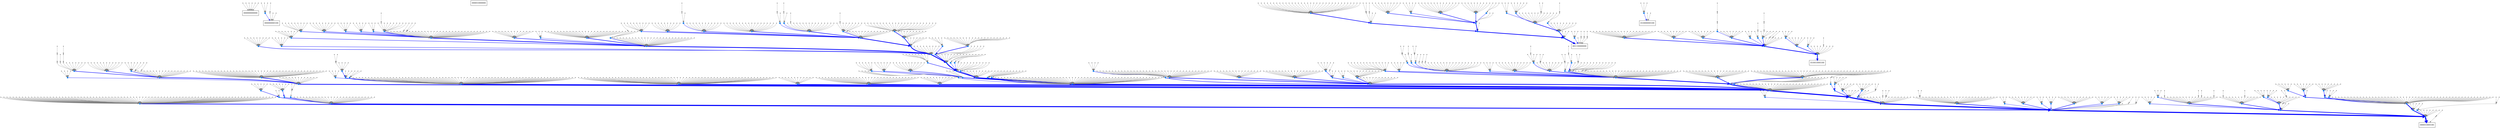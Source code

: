 digraph G {
node[shape=box];
"00000000000" ;
"00000000100" ;
"00001000000" ;
"00001000100" ;
"00110000000" ;
"01000000100" ;
"01001000100" ;
node[shape=point, color=dodgerblue2, label="", width=0.15, style=filled];
edge[color=blue];
"00000000001" -> "00000110010" [penwidth=1.94591];
"00000001001" -> "00000111011" [penwidth=1.60944];
"00000001011" -> "00000011011" [penwidth=1.60944];
"00000010001" -> "00001110100" [penwidth=4.51086];
"00000010011" -> "00000110011" [penwidth=4.18965];
"00000010101" -> "00001110100" [penwidth=3.93183];
"00000010111" -> "00000110101" [penwidth=1.38629];
"00000011001" -> "00000110011" [penwidth=2.56495];
"00000011011" -> "00000110011" [penwidth=4.55388];
"00000100001" -> "00000110110" [penwidth=2.07944];
"00000100100" -> "00000000100" [penwidth=1.38629];
"00000100101" -> "00000110100" [penwidth=1.79176];
"00000110000" -> "00001100100" [penwidth=4.52179];
"00000110001" -> "00001110100" [penwidth=3.43399];
"00000110010" -> "00000010101" [penwidth=2.30259];
"00000110011" -> "00000110111" [penwidth=7.15929];
"00000110100" -> "00001100100" [penwidth=4.35671];
"00000110101" -> "00001110100" [penwidth=7.20638];
"00000110110" -> "00000010101" [penwidth=2.19722];
"00000110111" -> "00000110101" [penwidth=7.17778];
"00000111011" -> "00000110011" [penwidth=4.80402];
"00001010001" -> "00001110100" [penwidth=1.38629];
"00001010101" -> "00001110100" [penwidth=2.30259];
"00001100100" -> "00001000100" [penwidth=7.47364, len=2];
"00001100101" -> "00001110100" [penwidth=1.38629];
"00001110000" -> "00001100100" [penwidth=1.60944];
"00001110001" -> "00001110100" [penwidth=1.60944];
"00001110100" -> "00001100100" [penwidth=7.36391];
"00001110101" -> "00001110100" [penwidth=2.56495];
"00010010001" -> "00000110000" [penwidth=4.46591];
"00010010011" -> "00000110011" [penwidth=3.55535];
"00010010101" -> "00000110100" [penwidth=3.3322];
"00010011001" -> "00000110011" [penwidth=2.56495];
"00010011011" -> "00000110011" [penwidth=6.3081];
"00010110001" -> "00000110100" [penwidth=2.83321];
"00010110011" -> "00000110011" [penwidth=4.82831];
"00010110101" -> "00000110100" [penwidth=3.04452];
"00010110111" -> "00000110101" [penwidth=2.56495];
"00010111011" -> "00000110011" [penwidth=5.45104];
"00011010101" -> "00001110100" [penwidth=1.94591];
"00011110101" -> "00001110100" [penwidth=1.94591];
"00110000001" -> "00110110010" [penwidth=1.94591];
"00110000100" -> "00110000000" [penwidth=4.93447];
"00110001001" -> "00110111011" [penwidth=1.60944];
"00110001011" -> "00010011011" [penwidth=1.60944];
"00110010001" -> "00110110000" [penwidth=3.55535];
"00110010011" -> "00010110011" [penwidth=3.46574];
"00110010101" -> "00110110100" [penwidth=2.3979];
"00110011011" -> "00010110011" [penwidth=2.83321];
"00110100001" -> "00110110010" [penwidth=2.07944];
"00110100100" -> "00110000100" [penwidth=4.55388];
"00110100101" -> "00110110100" [penwidth=1.79176];
"00110110000" -> "00110100100" [penwidth=3.7612];
"00110110001" -> "00110110100" [penwidth=2.70805];
"00110110010" -> "00010010001" [penwidth=2.83321];
"00110110011" -> "00010110011" [penwidth=3.04452];
"00110110100" -> "00110100100" [penwidth=3.91202];
"00110110101" -> "00110110100" [penwidth=2.3979];
"00110110111" -> "00010110101" [penwidth=1.60944];
"00110111011" -> "00010110011" [penwidth=2.56495];
"00111000100" -> "00110000000" [penwidth=1.38629];
"00111010101" -> "00111110100" [penwidth=1.38629];
"00111100100" -> "00110000100" [penwidth=3.68888];
"00111100101" -> "00110110100" [penwidth=1.38629];
"00111110000" -> "00111100100" [penwidth=1.38629];
"00111110100" -> "00111100100" [penwidth=3.2581];
"00111110101" -> "00111110100" [penwidth=1.94591];
"01000001000" -> "01000001011" [penwidth=2.07944];
"01000001001" -> "01000111011" [penwidth=2.77259];
"01000001011" -> "00000011011" [penwidth=2.48491];
"01000010001" -> "01001110100" [penwidth=3.13549];
"01000010011" -> "00000110011" [penwidth=1.38629];
"01000010101" -> "01001110100" [penwidth=2.3979];
"01000011001" -> "01000111011" [penwidth=2.56495];
"01000011011" -> "00000111011" [penwidth=3.80666];
"01000100100" -> "01000000100" [penwidth=1.38629];
"01000100101" -> "01000110100" [penwidth=1.60944];
"01000101001" -> "01000111011" [penwidth=1.79176];
"01000101101" -> "01000111111" [penwidth=1.38629];
"01000110000" -> "01001100100" [penwidth=1.38629];
"01000110001" -> "01001110100" [penwidth=2.30259];
"01000110011" -> "00000110111" [penwidth=1.94591];
"01000110100" -> "01001100100" [penwidth=2.48491];
"01000110101" -> "01001110100" [penwidth=2.56495];
"01000111001" -> "01000111111" [penwidth=1.79176];
"01000111010" -> "00000011011" [penwidth=1.38629];
"01000111011" -> "00000111011" [penwidth=4.06044];
"01000111101" -> "01000110101" [penwidth=1.38629];
"01000111110" -> "00000010101" [penwidth=1.38629];
"01000111111" -> "00000110111" [penwidth=2.3979];
"01001010101" -> "01001110100" [penwidth=1.38629];
"01001100100" -> "01001000100" [penwidth=4.68213];
"01001100101" -> "01001110100" [penwidth=1.38629];
"01001110100" -> "01001100100" [penwidth=4.40672];
"01001110101" -> "01001110100" [penwidth=2.07944];
"01100000000" -> "01110001000" [penwidth=2.30259];
"01100000001" -> "01110111010" [penwidth=1.94591];
"01100000100" -> "01110000100" [penwidth=2.30259];
"01100001000" -> "01110001011" [penwidth=1.79176];
"01100001001" -> "01110111011" [penwidth=2.70805];
"01100001011" -> "00010011011" [penwidth=2.19722];
"01100100001" -> "01110111110" [penwidth=2.30259];
"01100100100" -> "01110000100" [penwidth=1.94591];
"01100100101" -> "01110110100" [penwidth=2.30259];
"01100101001" -> "01110111011" [penwidth=1.79176];
"01100110000" -> "01111100100" [penwidth=2.19722];
"01100110001" -> "01111110100" [penwidth=2.30259];
"01100110010" -> "00010010101" [penwidth=1.38629];
"01100110011" -> "00010110111" [penwidth=1.94591];
"01100110100" -> "01111100100" [penwidth=2.70805];
"01100110101" -> "01111110100" [penwidth=2.30259];
"01100111001" -> "01110111111" [penwidth=1.79176];
"01100111010" -> "00010011011" [penwidth=1.38629];
"01100111011" -> "00010111011" [penwidth=3.13549];
"01101000100" -> "01111000100" [penwidth=1.79176];
"01101100100" -> "01111000100" [penwidth=3.13549];
"01101100101" -> "01111110100" [penwidth=1.79176];
"01101110000" -> "01111100100" [penwidth=1.38629];
"01101110100" -> "01111100100" [penwidth=3.3322];
"01101110101" -> "01111110100" [penwidth=1.79176];
"01110000000" -> "01110001000" [penwidth=5.99645];
"01110000001" -> "01110111010" [penwidth=1.94591];
"01110000100" -> "01110000000" [penwidth=5.87774];
"01110001000" -> "01110001011" [penwidth=6.05912];
"01110001001" -> "01110111011" [penwidth=3.66356];
"01110001011" -> "00010011011" [penwidth=6.09807];
"01110001100" -> "01110001001" [penwidth=1.60944];
"01110001101" -> "01110111011" [penwidth=1.60944];
"01110010001" -> "01110110000" [penwidth=3.13549];
"01110010011" -> "00010110011" [penwidth=1.38629];
"01110010101" -> "01110110100" [penwidth=2.3979];
"01110011001" -> "01110111011" [penwidth=2.56495];
"01110011011" -> "00010111011" [penwidth=3.80666];
"01110100000" -> "01110001000" [penwidth=1.38629];
"01110100001" -> "01110111010" [penwidth=2.48491];
"01110100100" -> "01110000100" [penwidth=5.03695];
"01110100101" -> "01110110100" [penwidth=2.83321];
"01110101001" -> "01110111011" [penwidth=2.89037];
"01110101101" -> "01110111011" [penwidth=1.60944];
"01110110000" -> "01110100100" [penwidth=3.58352];
"01110110001" -> "01110110100" [penwidth=2.94444];
"01110110010" -> "00010010001" [penwidth=1.38629];
"01110110011" -> "00010110011" [penwidth=2.56495];
"01110110100" -> "01110100100" [penwidth=4.70048];
"01110110101" -> "01110110100" [penwidth=3.2581];
"01110110111" -> "00010110101" [penwidth=1.60944];
"01110111000" -> "01110101001" [penwidth=1.79176];
"01110111001" -> "01110111011" [penwidth=2.77259];
"01110111010" -> "00010011011" [penwidth=3.4012];
"01110111011" -> "00010111011" [penwidth=5.0689];
"01110111101" -> "01110110101" [penwidth=1.38629];
"01110111110" -> "00010010001" [penwidth=2.48491];
"01110111111" -> "00010110011" [penwidth=2.3979];
"01111000100" -> "01110000000" [penwidth=3.55535];
"01111001000" -> "01110001001" [penwidth=1.38629];
"01111001100" -> "01110001001" [penwidth=1.60944];
"01111010101" -> "01111110100" [penwidth=1.38629];
"01111100000" -> "01110001000" [penwidth=1.38629];
"01111100100" -> "01110000100" [penwidth=5.17048];
"01111100101" -> "01110110100" [penwidth=2.19722];
"01111101101" -> "01110111001" [penwidth=1.38629];
"01111110000" -> "01111100100" [penwidth=1.79176];
"01111110100" -> "01111100100" [penwidth=4.45435];
"01111110101" -> "01111110100" [penwidth=2.48491];
"01111111100" -> "01110100101" [penwidth=1.38629];
"01111111101" -> "01110110101" [penwidth=1.38629];
node[color=gray25, width=0.05];
edge[color=gray50, len=0.75];
"00000000010" -> "00000010011";
"00000000011" -> "00000010011";
"00000000101" -> "00000110100";
"00000000110" -> "00000010001";
"00000000111" -> "00000010011";
"00000001000" -> "00000001011";
"00000001010" -> "00000011011";
"00000001100" -> "00000000001";
"00000001101" -> "00000110011";
"00000001110" -> "00000010011";
"00000001111" -> "00000010011";
"00000010000" -> "00001100100";
"00000010010" -> "00000010001";
"00000010100" -> "00001100100";
"00000010110" -> "00000010101";
"00000011000" -> "00000100001";
"00000011010" -> "00000010011";
"00000011100" -> "00000100101";
"00000011101" -> "00000110101";
"00000011110" -> "00000010001";
"00000011111" -> "00000110011";
"00000100000" -> "00000000100";
"00000100010" -> "00000010011";
"00000100011" -> "00000010011";
"00000100110" -> "00000010101";
"00000100111" -> "00000010111";
"00000101000" -> "00000001011";
"00000101001" -> "00000111011";
"00000101010" -> "00000011011";
"00000101011" -> "00000011011";
"00000101100" -> "00000000101";
"00000101101" -> "00000110111";
"00000101110" -> "00000010011";
"00000101111" -> "00000010011";
"00000111000" -> "00000100101";
"00000111001" -> "00000110111";
"00000111010" -> "00000010011";
"00000111100" -> "00000100101";
"00000111101" -> "00000110101";
"00000111110" -> "00000010101";
"00000111111" -> "00000110111";
"00001000001" -> "00001110000";
"00001000010" -> "00000010001";
"00001000011" -> "00000010011";
"00001000101" -> "00001110100";
"00001000110" -> "00000010001";
"00001000111" -> "00000010001";
"00001001000" -> "00000001001";
"00001001001" -> "00000111011";
"00001001010" -> "00000011011";
"00001001011" -> "00000011011";
"00001001100" -> "00000000001";
"00001001101" -> "00000110001";
"00001001110" -> "00000010001";
"00001001111" -> "00000010011";
"00001010000" -> "00001100100";
"00001010010" -> "00001010001";
"00001010011" -> "00001110001";
"00001010100" -> "00001100100";
"00001010110" -> "00001010101";
"00001010111" -> "00001110101";
"00001011000" -> "00001100001";
"00001011001" -> "00001110001";
"00001011010" -> "00000010001";
"00001011011" -> "00000110011";
"00001011100" -> "00001100101";
"00001011101" -> "00001110101";
"00001011110" -> "00000010001";
"00001011111" -> "00000110001";
"00001100000" -> "00001000100";
"00001100001" -> "00001110100";
"00001100010" -> "00000010001";
"00001100011" -> "00000010011";
"00001100110" -> "00000010101";
"00001100111" -> "00000010101";
"00001101000" -> "00000001001";
"00001101001" -> "00000111011";
"00001101010" -> "00000011011";
"00001101011" -> "00000011011";
"00001101100" -> "00000000101";
"00001101101" -> "00000110101";
"00001101110" -> "00000010001";
"00001101111" -> "00000010011";
"00001110010" -> "00001010101";
"00001110011" -> "00001110101";
"00001110110" -> "00001010101";
"00001110111" -> "00001110101";
"00001111000" -> "00001100101";
"00001111001" -> "00001110101";
"00001111010" -> "00000010001";
"00001111011" -> "00000110011";
"00001111100" -> "00001100101";
"00001111101" -> "00001110101";
"00001111110" -> "00000010101";
"00001111111" -> "00000110101";
"00010000000" -> "00000000000";
"00010000001" -> "00000110010";
"00010000010" -> "00000010011";
"00010000011" -> "00000010011";
"00010000100" -> "00000000000";
"00010000101" -> "00000110000";
"00010000110" -> "00000010001";
"00010000111" -> "00000010011";
"00010001000" -> "00000001011";
"00010001001" -> "00000111011";
"00010001010" -> "00000011011";
"00010001011" -> "00000011011";
"00010001100" -> "00000000001";
"00010001101" -> "00000110011";
"00010001110" -> "00000010011";
"00010001111" -> "00000010011";
"00010010000" -> "00000100000";
"00010010010" -> "00000010001";
"00010010100" -> "00000100100";
"00010010110" -> "00000010001";
"00010010111" -> "00000110001";
"00010011000" -> "00000100001";
"00010011010" -> "00000010011";
"00010011100" -> "00000100001";
"00010011101" -> "00000110001";
"00010011110" -> "00000010001";
"00010011111" -> "00000110011";
"00010100000" -> "00000000000";
"00010100001" -> "00000110010";
"00010100010" -> "00000010011";
"00010100011" -> "00000010011";
"00010100100" -> "00000000100";
"00010100101" -> "00000110100";
"00010100110" -> "00000010001";
"00010100111" -> "00000010011";
"00010101000" -> "00000001011";
"00010101001" -> "00000111011";
"00010101010" -> "00000011011";
"00010101011" -> "00000011011";
"00010101100" -> "00000000001";
"00010101101" -> "00000110011";
"00010101110" -> "00000010011";
"00010101111" -> "00000010011";
"00010110000" -> "00000100100";
"00010110010" -> "00000010001";
"00010110100" -> "00000100100";
"00010110110" -> "00000010101";
"00010111000" -> "00000100001";
"00010111001" -> "00000110011";
"00010111010" -> "00000010011";
"00010111100" -> "00000100101";
"00010111101" -> "00000110101";
"00010111110" -> "00000010001";
"00010111111" -> "00000110011";
"00011000000" -> "00000000000";
"00011000001" -> "00000110000";
"00011000010" -> "00000010001";
"00011000011" -> "00000010011";
"00011000100" -> "00000000000";
"00011000101" -> "00000110000";
"00011000110" -> "00000010001";
"00011000111" -> "00000010001";
"00011001000" -> "00000001001";
"00011001001" -> "00000111011";
"00011001010" -> "00000011011";
"00011001011" -> "00000011011";
"00011001100" -> "00000000001";
"00011001101" -> "00000110001";
"00011001110" -> "00000010001";
"00011001111" -> "00000010011";
"00011010000" -> "00001100000";
"00011010001" -> "00001110000";
"00011010010" -> "00000010001";
"00011010011" -> "00000110001";
"00011010100" -> "00001100100";
"00011010110" -> "00000010001";
"00011010111" -> "00000110001";
"00011011000" -> "00000100001";
"00011011001" -> "00000110001";
"00011011010" -> "00000010001";
"00011011011" -> "00000110011";
"00011011100" -> "00000100001";
"00011011101" -> "00000110001";
"00011011110" -> "00000010001";
"00011011111" -> "00000110001";
"00011100000" -> "00000000000";
"00011100001" -> "00000110000";
"00011100010" -> "00000010001";
"00011100011" -> "00000010011";
"00011100100" -> "00000000100";
"00011100101" -> "00000110100";
"00011100110" -> "00000010001";
"00011100111" -> "00000010001";
"00011101000" -> "00000001001";
"00011101001" -> "00000111011";
"00011101010" -> "00000011011";
"00011101011" -> "00000011011";
"00011101100" -> "00000000001";
"00011101101" -> "00000110001";
"00011101110" -> "00000010001";
"00011101111" -> "00000010011";
"00011110000" -> "00001100100";
"00011110001" -> "00001110100";
"00011110010" -> "00000010001";
"00011110011" -> "00000110001";
"00011110100" -> "00001100100";
"00011110110" -> "00000010101";
"00011110111" -> "00000110101";
"00011111000" -> "00000100001";
"00011111001" -> "00000110001";
"00011111010" -> "00000010001";
"00011111011" -> "00000110011";
"00011111100" -> "00000100101";
"00011111101" -> "00000110101";
"00011111110" -> "00000010001";
"00011111111" -> "00000110001";
"00100000000" -> "00110000000";
"00100000001" -> "00110110010";
"00100000010" -> "00010010011";
"00100000011" -> "00010010011";
"00100000100" -> "00110000100";
"00100000101" -> "00110110100";
"00100000110" -> "00010010001";
"00100000111" -> "00010010011";
"00100001000" -> "00110001011";
"00100001001" -> "00110111011";
"00100001010" -> "00010011011";
"00100001011" -> "00010011011";
"00100001100" -> "00110000001";
"00100001101" -> "00110110011";
"00100001110" -> "00010010011";
"00100001111" -> "00010010011";
"00100010000" -> "00111100100";
"00100010001" -> "00111110100";
"00100010010" -> "00010010001";
"00100010011" -> "00010110011";
"00100010100" -> "00111100100";
"00100010101" -> "00111110100";
"00100010110" -> "00010010101";
"00100010111" -> "00010110101";
"00100011000" -> "00110100001";
"00100011001" -> "00110110011";
"00100011010" -> "00010010011";
"00100011011" -> "00010110011";
"00100011100" -> "00110100101";
"00100011101" -> "00110110101";
"00100011110" -> "00010010001";
"00100011111" -> "00010110011";
"00100100000" -> "00110000100";
"00100100001" -> "00110110110";
"00100100010" -> "00010010011";
"00100100011" -> "00010010011";
"00100100100" -> "00110000100";
"00100100101" -> "00110110100";
"00100100110" -> "00010010101";
"00100100111" -> "00010010111";
"00100101000" -> "00110001011";
"00100101001" -> "00110111011";
"00100101010" -> "00010011011";
"00100101011" -> "00010011011";
"00100101100" -> "00110000101";
"00100101101" -> "00110110111";
"00100101110" -> "00010010011";
"00100101111" -> "00010010011";
"00100110000" -> "00111100100";
"00100110001" -> "00111110100";
"00100110010" -> "00010010101";
"00100110011" -> "00010110111";
"00100110100" -> "00111100100";
"00100110101" -> "00111110100";
"00100110110" -> "00010010101";
"00100110111" -> "00010110101";
"00100111000" -> "00110100101";
"00100111001" -> "00110110111";
"00100111010" -> "00010010011";
"00100111011" -> "00010110011";
"00100111100" -> "00110100101";
"00100111101" -> "00110110101";
"00100111110" -> "00010010101";
"00100111111" -> "00010110111";
"00101000000" -> "00111000000";
"00101000001" -> "00111110000";
"00101000010" -> "00010010001";
"00101000011" -> "00010010011";
"00101000100" -> "00111000100";
"00101000101" -> "00111110100";
"00101000110" -> "00010010001";
"00101000111" -> "00010010001";
"00101001000" -> "00110001001";
"00101001001" -> "00110111011";
"00101001010" -> "00010011011";
"00101001011" -> "00010011011";
"00101001100" -> "00110000001";
"00101001101" -> "00110110001";
"00101001110" -> "00010010001";
"00101001111" -> "00010010011";
"00101010000" -> "00111100100";
"00101010001" -> "00111110100";
"00101010010" -> "00011010001";
"00101010011" -> "00011110001";
"00101010100" -> "00111100100";
"00101010101" -> "00111110100";
"00101010110" -> "00011010101";
"00101010111" -> "00011110101";
"00101011000" -> "00111100001";
"00101011001" -> "00111110001";
"00101011010" -> "00010010001";
"00101011011" -> "00010110011";
"00101011100" -> "00111100101";
"00101011101" -> "00111110101";
"00101011110" -> "00010010001";
"00101011111" -> "00010110001";
"00101100000" -> "00111000100";
"00101100001" -> "00111110100";
"00101100010" -> "00010010001";
"00101100011" -> "00010010011";
"00101100100" -> "00111000100";
"00101100101" -> "00111110100";
"00101100110" -> "00010010101";
"00101100111" -> "00010010101";
"00101101000" -> "00110001001";
"00101101001" -> "00110111011";
"00101101010" -> "00010011011";
"00101101011" -> "00010011011";
"00101101100" -> "00110000101";
"00101101101" -> "00110110101";
"00101101110" -> "00010010001";
"00101101111" -> "00010010011";
"00101110000" -> "00111100100";
"00101110001" -> "00111110100";
"00101110010" -> "00011010101";
"00101110011" -> "00011110101";
"00101110100" -> "00111100100";
"00101110101" -> "00111110100";
"00101110110" -> "00011010101";
"00101110111" -> "00011110101";
"00101111000" -> "00111100101";
"00101111001" -> "00111110101";
"00101111010" -> "00010010001";
"00101111011" -> "00010110011";
"00101111100" -> "00111100101";
"00101111101" -> "00111110101";
"00101111110" -> "00010010101";
"00101111111" -> "00010110101";
"00110000010" -> "00010010011";
"00110000011" -> "00010010011";
"00110000101" -> "00110110000";
"00110000110" -> "00010010001";
"00110000111" -> "00010010011";
"00110001000" -> "00110001011";
"00110001010" -> "00010011011";
"00110001100" -> "00110000001";
"00110001101" -> "00110110011";
"00110001110" -> "00010010011";
"00110001111" -> "00010010011";
"00110010000" -> "00110100000";
"00110010010" -> "00010010001";
"00110010100" -> "00110100100";
"00110010110" -> "00010010001";
"00110010111" -> "00010110001";
"00110011000" -> "00110100001";
"00110011001" -> "00110110011";
"00110011010" -> "00010010011";
"00110011100" -> "00110100001";
"00110011101" -> "00110110001";
"00110011110" -> "00010010001";
"00110011111" -> "00010110011";
"00110100000" -> "00110000000";
"00110100010" -> "00010010011";
"00110100011" -> "00010010011";
"00110100110" -> "00010010001";
"00110100111" -> "00010010011";
"00110101000" -> "00110001011";
"00110101001" -> "00110111011";
"00110101010" -> "00010011011";
"00110101011" -> "00010011011";
"00110101100" -> "00110000001";
"00110101101" -> "00110110011";
"00110101110" -> "00010010011";
"00110101111" -> "00010010011";
"00110110110" -> "00010010101";
"00110111000" -> "00110100001";
"00110111001" -> "00110110011";
"00110111010" -> "00010010011";
"00110111100" -> "00110100101";
"00110111101" -> "00110110101";
"00110111110" -> "00010010001";
"00110111111" -> "00010110011";
"00111000000" -> "00110000000";
"00111000001" -> "00110110000";
"00111000010" -> "00010010001";
"00111000011" -> "00010010011";
"00111000101" -> "00110110000";
"00111000110" -> "00010010001";
"00111000111" -> "00010010001";
"00111001000" -> "00110001001";
"00111001001" -> "00110111011";
"00111001010" -> "00010011011";
"00111001011" -> "00010011011";
"00111001100" -> "00110000001";
"00111001101" -> "00110110001";
"00111001110" -> "00010010001";
"00111001111" -> "00010010011";
"00111010000" -> "00111100000";
"00111010001" -> "00111110000";
"00111010010" -> "00010010001";
"00111010011" -> "00010110001";
"00111010100" -> "00111100100";
"00111010110" -> "00010010001";
"00111010111" -> "00010110001";
"00111011000" -> "00110100001";
"00111011001" -> "00110110001";
"00111011010" -> "00010010001";
"00111011011" -> "00010110011";
"00111011100" -> "00110100001";
"00111011101" -> "00110110001";
"00111011110" -> "00010010001";
"00111011111" -> "00010110001";
"00111100000" -> "00110000000";
"00111100001" -> "00110110000";
"00111100010" -> "00010010001";
"00111100011" -> "00010010011";
"00111100110" -> "00010010001";
"00111100111" -> "00010010001";
"00111101000" -> "00110001001";
"00111101001" -> "00110111011";
"00111101010" -> "00010011011";
"00111101011" -> "00010011011";
"00111101100" -> "00110000001";
"00111101101" -> "00110110001";
"00111101110" -> "00010010001";
"00111101111" -> "00010010011";
"00111110001" -> "00111110100";
"00111110010" -> "00010010001";
"00111110011" -> "00010110001";
"00111110110" -> "00010010101";
"00111110111" -> "00010110101";
"00111111000" -> "00110100001";
"00111111001" -> "00110110001";
"00111111010" -> "00010010001";
"00111111011" -> "00010110011";
"00111111100" -> "00110100101";
"00111111101" -> "00110110101";
"00111111110" -> "00010010001";
"00111111111" -> "00010110001";
"01000000000" -> "01000001000";
"01000000001" -> "01000111010";
"01000000010" -> "00000011011";
"01000000011" -> "00000011011";
"01000000101" -> "01000110100";
"01000000110" -> "00000010001";
"01000000111" -> "00000010011";
"01000001010" -> "00000011011";
"01000001100" -> "01000001001";
"01000001101" -> "01000111011";
"01000001110" -> "00000011011";
"01000001111" -> "00000011011";
"01000010000" -> "01001100100";
"01000010010" -> "00000010001";
"01000010100" -> "01001100100";
"01000010110" -> "00000010101";
"01000010111" -> "00000110101";
"01000011000" -> "01000101001";
"01000011010" -> "00000011011";
"01000011100" -> "01000100101";
"01000011101" -> "01000110101";
"01000011110" -> "00000010001";
"01000011111" -> "00000110011";
"01000100000" -> "01000001100";
"01000100001" -> "01000111110";
"01000100010" -> "00000011011";
"01000100011" -> "00000011011";
"01000100110" -> "00000010101";
"01000100111" -> "00000010111";
"01000101000" -> "01000001011";
"01000101010" -> "00000011011";
"01000101011" -> "00000011011";
"01000101100" -> "01000001101";
"01000101110" -> "00000011011";
"01000101111" -> "00000011011";
"01000110010" -> "00000010101";
"01000110110" -> "00000010101";
"01000110111" -> "00000110101";
"01000111000" -> "01000101101";
"01000111100" -> "01000100101";
"01001000000" -> "01001001000";
"01001000001" -> "01001111000";
"01001000010" -> "00000011001";
"01001000011" -> "00000011011";
"01001000101" -> "01001110100";
"01001000110" -> "00000010001";
"01001000111" -> "00000010001";
"01001001000" -> "01000001001";
"01001001001" -> "01000111011";
"01001001010" -> "00000011011";
"01001001011" -> "00000011011";
"01001001100" -> "01000001001";
"01001001101" -> "01000111001";
"01001001110" -> "00000011001";
"01001001111" -> "00000011011";
"01001010000" -> "01001100100";
"01001010001" -> "01001110100";
"01001010010" -> "00001010001";
"01001010011" -> "00001110001";
"01001010100" -> "01001100100";
"01001010110" -> "00001010101";
"01001010111" -> "00001110101";
"01001011000" -> "01001101001";
"01001011001" -> "01001111001";
"01001011010" -> "00000011001";
"01001011011" -> "00000111011";
"01001011100" -> "01001100101";
"01001011101" -> "01001110101";
"01001011110" -> "00000010001";
"01001011111" -> "00000110001";
"01001100000" -> "01001001100";
"01001100001" -> "01001111100";
"01001100010" -> "00000011001";
"01001100011" -> "00000011011";
"01001100110" -> "00000010101";
"01001100111" -> "00000010101";
"01001101000" -> "01000001001";
"01001101001" -> "01000111011";
"01001101010" -> "00000011011";
"01001101011" -> "00000011011";
"01001101100" -> "01000001101";
"01001101101" -> "01000111101";
"01001101110" -> "00000011001";
"01001101111" -> "00000011011";
"01001110000" -> "01001100100";
"01001110001" -> "01001110100";
"01001110010" -> "00001010101";
"01001110011" -> "00001110101";
"01001110110" -> "00001010101";
"01001110111" -> "00001110101";
"01001111000" -> "01001101101";
"01001111001" -> "01001111101";
"01001111010" -> "00000011001";
"01001111011" -> "00000111011";
"01001111100" -> "01001100101";
"01001111101" -> "01001110101";
"01001111110" -> "00000010101";
"01001111111" -> "00000110101";
"01010000000" -> "01000001000";
"01010000001" -> "01000111010";
"01010000010" -> "00000011011";
"01010000011" -> "00000011011";
"01010000100" -> "01000000000";
"01010000101" -> "01000110000";
"01010000110" -> "00000010001";
"01010000111" -> "00000010011";
"01010001000" -> "01000001011";
"01010001001" -> "01000111011";
"01010001010" -> "00000011011";
"01010001011" -> "00000011011";
"01010001100" -> "01000001001";
"01010001101" -> "01000111011";
"01010001110" -> "00000011011";
"01010001111" -> "00000011011";
"01010010000" -> "01000100000";
"01010010001" -> "01000110000";
"01010010010" -> "00000010001";
"01010010011" -> "00000110011";
"01010010100" -> "01000100100";
"01010010101" -> "01000110100";
"01010010110" -> "00000010001";
"01010010111" -> "00000110001";
"01010011000" -> "01000101001";
"01010011001" -> "01000111011";
"01010011010" -> "00000011011";
"01010011011" -> "00000111011";
"01010011100" -> "01000100001";
"01010011101" -> "01000110001";
"01010011110" -> "00000010001";
"01010011111" -> "00000110011";
"01010100000" -> "01000001000";
"01010100001" -> "01000111010";
"01010100010" -> "00000011011";
"01010100011" -> "00000011011";
"01010100100" -> "01000000100";
"01010100101" -> "01000110100";
"01010100110" -> "00000010001";
"01010100111" -> "00000010011";
"01010101000" -> "01000001011";
"01010101001" -> "01000111011";
"01010101010" -> "00000011011";
"01010101011" -> "00000011011";
"01010101100" -> "01000001001";
"01010101101" -> "01000111011";
"01010101110" -> "00000011011";
"01010101111" -> "00000011011";
"01010110000" -> "01000100100";
"01010110001" -> "01000110100";
"01010110010" -> "00000010001";
"01010110011" -> "00000110011";
"01010110100" -> "01000100100";
"01010110101" -> "01000110100";
"01010110110" -> "00000010101";
"01010110111" -> "00000110101";
"01010111000" -> "01000101001";
"01010111001" -> "01000111011";
"01010111010" -> "00000011011";
"01010111011" -> "00000111011";
"01010111100" -> "01000100101";
"01010111101" -> "01000110101";
"01010111110" -> "00000010001";
"01010111111" -> "00000110011";
"01011000000" -> "01000001000";
"01011000001" -> "01000111000";
"01011000010" -> "00000011001";
"01011000011" -> "00000011011";
"01011000100" -> "01000000000";
"01011000101" -> "01000110000";
"01011000110" -> "00000010001";
"01011000111" -> "00000010001";
"01011001000" -> "01000001001";
"01011001001" -> "01000111011";
"01011001010" -> "00000011011";
"01011001011" -> "00000011011";
"01011001100" -> "01000001001";
"01011001101" -> "01000111001";
"01011001110" -> "00000011001";
"01011001111" -> "00000011011";
"01011010000" -> "01001100000";
"01011010001" -> "01001110000";
"01011010010" -> "00000010001";
"01011010011" -> "00000110001";
"01011010100" -> "01001100100";
"01011010101" -> "01001110100";
"01011010110" -> "00000010001";
"01011010111" -> "00000110001";
"01011011000" -> "01000101001";
"01011011001" -> "01000111001";
"01011011010" -> "00000011001";
"01011011011" -> "00000111011";
"01011011100" -> "01000100001";
"01011011101" -> "01000110001";
"01011011110" -> "00000010001";
"01011011111" -> "00000110001";
"01011100000" -> "01000001000";
"01011100001" -> "01000111000";
"01011100010" -> "00000011001";
"01011100011" -> "00000011011";
"01011100100" -> "01000000100";
"01011100101" -> "01000110100";
"01011100110" -> "00000010001";
"01011100111" -> "00000010001";
"01011101000" -> "01000001001";
"01011101001" -> "01000111011";
"01011101010" -> "00000011011";
"01011101011" -> "00000011011";
"01011101100" -> "01000001001";
"01011101101" -> "01000111001";
"01011101110" -> "00000011001";
"01011101111" -> "00000011011";
"01011110000" -> "01001100100";
"01011110001" -> "01001110100";
"01011110010" -> "00000010001";
"01011110011" -> "00000110001";
"01011110100" -> "01001100100";
"01011110101" -> "01001110100";
"01011110110" -> "00000010101";
"01011110111" -> "00000110101";
"01011111000" -> "01000101001";
"01011111001" -> "01000111001";
"01011111010" -> "00000011001";
"01011111011" -> "00000111011";
"01011111100" -> "01000100101";
"01011111101" -> "01000110101";
"01011111110" -> "00000010001";
"01011111111" -> "00000110001";
"01100000010" -> "00010011011";
"01100000011" -> "00010011011";
"01100000101" -> "01110110100";
"01100000110" -> "00010010001";
"01100000111" -> "00010010011";
"01100001010" -> "00010011011";
"01100001100" -> "01110001001";
"01100001101" -> "01110111011";
"01100001110" -> "00010011011";
"01100001111" -> "00010011011";
"01100010000" -> "01111100100";
"01100010001" -> "01111110100";
"01100010010" -> "00010010001";
"01100010011" -> "00010110011";
"01100010100" -> "01111100100";
"01100010101" -> "01111110100";
"01100010110" -> "00010010101";
"01100010111" -> "00010110101";
"01100011000" -> "01110101001";
"01100011001" -> "01110111011";
"01100011010" -> "00010011011";
"01100011011" -> "00010111011";
"01100011100" -> "01110100101";
"01100011101" -> "01110110101";
"01100011110" -> "00010010001";
"01100011111" -> "00010110011";
"01100100000" -> "01110001100";
"01100100010" -> "00010011011";
"01100100011" -> "00010011011";
"01100100110" -> "00010010101";
"01100100111" -> "00010010111";
"01100101000" -> "01110001011";
"01100101010" -> "00010011011";
"01100101011" -> "00010011011";
"01100101100" -> "01110001101";
"01100101101" -> "01110111111";
"01100101110" -> "00010011011";
"01100101111" -> "00010011011";
"01100110110" -> "00010010101";
"01100110111" -> "00010110101";
"01100111000" -> "01110101101";
"01100111100" -> "01110100101";
"01100111101" -> "01110110101";
"01100111110" -> "00010010101";
"01100111111" -> "00010110111";
"01101000000" -> "01111001000";
"01101000001" -> "01111111000";
"01101000010" -> "00010011001";
"01101000011" -> "00010011011";
"01101000101" -> "01111110100";
"01101000110" -> "00010010001";
"01101000111" -> "00010010001";
"01101001000" -> "01110001001";
"01101001001" -> "01110111011";
"01101001010" -> "00010011011";
"01101001011" -> "00010011011";
"01101001100" -> "01110001001";
"01101001101" -> "01110111001";
"01101001110" -> "00010011001";
"01101001111" -> "00010011011";
"01101010000" -> "01111100100";
"01101010001" -> "01111110100";
"01101010010" -> "00011010001";
"01101010011" -> "00011110001";
"01101010100" -> "01111100100";
"01101010101" -> "01111110100";
"01101010110" -> "00011010101";
"01101010111" -> "00011110101";
"01101011000" -> "01111101001";
"01101011001" -> "01111111001";
"01101011010" -> "00010011001";
"01101011011" -> "00010111011";
"01101011100" -> "01111100101";
"01101011101" -> "01111110101";
"01101011110" -> "00010010001";
"01101011111" -> "00010110001";
"01101100000" -> "01111001100";
"01101100001" -> "01111111100";
"01101100010" -> "00010011001";
"01101100011" -> "00010011011";
"01101100110" -> "00010010101";
"01101100111" -> "00010010101";
"01101101000" -> "01110001001";
"01101101001" -> "01110111011";
"01101101010" -> "00010011011";
"01101101011" -> "00010011011";
"01101101100" -> "01110001101";
"01101101101" -> "01110111101";
"01101101110" -> "00010011001";
"01101101111" -> "00010011011";
"01101110001" -> "01111110100";
"01101110010" -> "00011010101";
"01101110011" -> "00011110101";
"01101110110" -> "00011010101";
"01101110111" -> "00011110101";
"01101111000" -> "01111101101";
"01101111001" -> "01111111101";
"01101111010" -> "00010011001";
"01101111011" -> "00010111011";
"01101111100" -> "01111100101";
"01101111101" -> "01111110101";
"01101111110" -> "00010010101";
"01101111111" -> "00010110101";
"01110000010" -> "00010011011";
"01110000011" -> "00010011011";
"01110000101" -> "01110110000";
"01110000110" -> "00010010001";
"01110000111" -> "00010010011";
"01110001010" -> "00010011011";
"01110001110" -> "00010011011";
"01110001111" -> "00010011011";
"01110010000" -> "01110100000";
"01110010010" -> "00010010001";
"01110010100" -> "01110100100";
"01110010110" -> "00010010001";
"01110010111" -> "00010110001";
"01110011000" -> "01110101001";
"01110011010" -> "00010011011";
"01110011100" -> "01110100001";
"01110011101" -> "01110110001";
"01110011110" -> "00010010001";
"01110011111" -> "00010110011";
"01110100010" -> "00010011011";
"01110100011" -> "00010011011";
"01110100110" -> "00010010001";
"01110100111" -> "00010010011";
"01110101000" -> "01110001011";
"01110101010" -> "00010011011";
"01110101011" -> "00010011011";
"01110101100" -> "01110001001";
"01110101110" -> "00010011011";
"01110101111" -> "00010011011";
"01110110110" -> "00010010101";
"01110111100" -> "01110100101";
"01111000000" -> "01110001000";
"01111000001" -> "01110111000";
"01111000010" -> "00010011001";
"01111000011" -> "00010011011";
"01111000101" -> "01110110000";
"01111000110" -> "00010010001";
"01111000111" -> "00010010001";
"01111001001" -> "01110111011";
"01111001010" -> "00010011011";
"01111001011" -> "00010011011";
"01111001101" -> "01110111001";
"01111001110" -> "00010011001";
"01111001111" -> "00010011011";
"01111010000" -> "01111100000";
"01111010001" -> "01111110000";
"01111010010" -> "00010010001";
"01111010011" -> "00010110001";
"01111010100" -> "01111100100";
"01111010110" -> "00010010001";
"01111010111" -> "00010110001";
"01111011000" -> "01110101001";
"01111011001" -> "01110111001";
"01111011010" -> "00010011001";
"01111011011" -> "00010111011";
"01111011100" -> "01110100001";
"01111011101" -> "01110110001";
"01111011110" -> "00010010001";
"01111011111" -> "00010110001";
"01111100001" -> "01110111000";
"01111100010" -> "00010011001";
"01111100011" -> "00010011011";
"01111100110" -> "00010010001";
"01111100111" -> "00010010001";
"01111101000" -> "01110001001";
"01111101001" -> "01110111011";
"01111101010" -> "00010011011";
"01111101011" -> "00010011011";
"01111101100" -> "01110001001";
"01111101110" -> "00010011001";
"01111101111" -> "00010011011";
"01111110001" -> "01111110100";
"01111110010" -> "00010010001";
"01111110011" -> "00010110001";
"01111110110" -> "00010010101";
"01111110111" -> "00010110101";
"01111111000" -> "01110101001";
"01111111001" -> "01110111001";
"01111111010" -> "00010011001";
"01111111011" -> "00010111011";
"01111111110" -> "00010010001";
"01111111111" -> "00010110001";
"10000000000" -> "01100000000";
"10000000001" -> "01100110010";
"10000000010" -> "00000010011";
"10000000011" -> "00000010011";
"10000000100" -> "01100000100";
"10000000101" -> "01100110100";
"10000000110" -> "00000010001";
"10000000111" -> "00000010011";
"10000001000" -> "01100001011";
"10000001001" -> "01100111011";
"10000001010" -> "00000011011";
"10000001011" -> "00000011011";
"10000001100" -> "01100000001";
"10000001101" -> "01100110011";
"10000001110" -> "00000010011";
"10000001111" -> "00000010011";
"10000010000" -> "01101100100";
"10000010001" -> "01101110100";
"10000010010" -> "00000010001";
"10000010011" -> "00000110011";
"10000010100" -> "01101100100";
"10000010101" -> "01101110100";
"10000010110" -> "00000010101";
"10000010111" -> "00000110101";
"10000011000" -> "01100100001";
"10000011001" -> "01100110011";
"10000011010" -> "00000010011";
"10000011011" -> "00000110011";
"10000011100" -> "01100100101";
"10000011101" -> "01100110101";
"10000011110" -> "00000010001";
"10000011111" -> "00000110011";
"10000100000" -> "01100000100";
"10000100001" -> "01100110110";
"10000100010" -> "00000010011";
"10000100011" -> "00000010011";
"10000100100" -> "01100000100";
"10000100101" -> "01100110100";
"10000100110" -> "00000010101";
"10000100111" -> "00000010111";
"10000101000" -> "01100001011";
"10000101001" -> "01100111011";
"10000101010" -> "00000011011";
"10000101011" -> "00000011011";
"10000101100" -> "01100000101";
"10000101101" -> "01100110111";
"10000101110" -> "00000010011";
"10000101111" -> "00000010011";
"10000110000" -> "01101100100";
"10000110001" -> "01101110100";
"10000110010" -> "00000010101";
"10000110011" -> "00000110111";
"10000110100" -> "01101100100";
"10000110101" -> "01101110100";
"10000110110" -> "00000010101";
"10000110111" -> "00000110101";
"10000111000" -> "01100100101";
"10000111001" -> "01100110111";
"10000111010" -> "00000010011";
"10000111011" -> "00000110011";
"10000111100" -> "01100100101";
"10000111101" -> "01100110101";
"10000111110" -> "00000010101";
"10000111111" -> "00000110111";
"10001000000" -> "01101000000";
"10001000001" -> "01101110000";
"10001000010" -> "00000010001";
"10001000011" -> "00000010011";
"10001000100" -> "01101000100";
"10001000101" -> "01101110100";
"10001000110" -> "00000010001";
"10001000111" -> "00000010001";
"10001001000" -> "01100001001";
"10001001001" -> "01100111011";
"10001001010" -> "00000011011";
"10001001011" -> "00000011011";
"10001001100" -> "01100000001";
"10001001101" -> "01100110001";
"10001001110" -> "00000010001";
"10001001111" -> "00000010011";
"10001010000" -> "01101100100";
"10001010001" -> "01101110100";
"10001010010" -> "00001010001";
"10001010011" -> "00001110001";
"10001010100" -> "01101100100";
"10001010101" -> "01101110100";
"10001010110" -> "00001010101";
"10001010111" -> "00001110101";
"10001011000" -> "01101100001";
"10001011001" -> "01101110001";
"10001011010" -> "00000010001";
"10001011011" -> "00000110011";
"10001011100" -> "01101100101";
"10001011101" -> "01101110101";
"10001011110" -> "00000010001";
"10001011111" -> "00000110001";
"10001100000" -> "01101000100";
"10001100001" -> "01101110100";
"10001100010" -> "00000010001";
"10001100011" -> "00000010011";
"10001100100" -> "01101000100";
"10001100101" -> "01101110100";
"10001100110" -> "00000010101";
"10001100111" -> "00000010101";
"10001101000" -> "01100001001";
"10001101001" -> "01100111011";
"10001101010" -> "00000011011";
"10001101011" -> "00000011011";
"10001101100" -> "01100000101";
"10001101101" -> "01100110101";
"10001101110" -> "00000010001";
"10001101111" -> "00000010011";
"10001110000" -> "01101100100";
"10001110001" -> "01101110100";
"10001110010" -> "00001010101";
"10001110011" -> "00001110101";
"10001110100" -> "01101100100";
"10001110101" -> "01101110100";
"10001110110" -> "00001010101";
"10001110111" -> "00001110101";
"10001111000" -> "01101100101";
"10001111001" -> "01101110101";
"10001111010" -> "00000010001";
"10001111011" -> "00000110011";
"10001111100" -> "01101100101";
"10001111101" -> "01101110101";
"10001111110" -> "00000010101";
"10001111111" -> "00000110101";
"10010000000" -> "01100000000";
"10010000001" -> "01100110010";
"10010000010" -> "00000010011";
"10010000011" -> "00000010011";
"10010000100" -> "01100000000";
"10010000101" -> "01100110000";
"10010000110" -> "00000010001";
"10010000111" -> "00000010011";
"10010001000" -> "01100001011";
"10010001001" -> "01100111011";
"10010001010" -> "00000011011";
"10010001011" -> "00000011011";
"10010001100" -> "01100000001";
"10010001101" -> "01100110011";
"10010001110" -> "00000010011";
"10010001111" -> "00000010011";
"10010010000" -> "01100100000";
"10010010001" -> "01100110000";
"10010010010" -> "00000010001";
"10010010011" -> "00000110011";
"10010010100" -> "01100100100";
"10010010101" -> "01100110100";
"10010010110" -> "00000010001";
"10010010111" -> "00000110001";
"10010011000" -> "01100100001";
"10010011001" -> "01100110011";
"10010011010" -> "00000010011";
"10010011011" -> "00000110011";
"10010011100" -> "01100100001";
"10010011101" -> "01100110001";
"10010011110" -> "00000010001";
"10010011111" -> "00000110011";
"10010100000" -> "01100000000";
"10010100001" -> "01100110010";
"10010100010" -> "00000010011";
"10010100011" -> "00000010011";
"10010100100" -> "01100000100";
"10010100101" -> "01100110100";
"10010100110" -> "00000010001";
"10010100111" -> "00000010011";
"10010101000" -> "01100001011";
"10010101001" -> "01100111011";
"10010101010" -> "00000011011";
"10010101011" -> "00000011011";
"10010101100" -> "01100000001";
"10010101101" -> "01100110011";
"10010101110" -> "00000010011";
"10010101111" -> "00000010011";
"10010110000" -> "01100100100";
"10010110001" -> "01100110100";
"10010110010" -> "00000010001";
"10010110011" -> "00000110011";
"10010110100" -> "01100100100";
"10010110101" -> "01100110100";
"10010110110" -> "00000010101";
"10010110111" -> "00000110101";
"10010111000" -> "01100100001";
"10010111001" -> "01100110011";
"10010111010" -> "00000010011";
"10010111011" -> "00000110011";
"10010111100" -> "01100100101";
"10010111101" -> "01100110101";
"10010111110" -> "00000010001";
"10010111111" -> "00000110011";
"10011000000" -> "01100000000";
"10011000001" -> "01100110000";
"10011000010" -> "00000010001";
"10011000011" -> "00000010011";
"10011000100" -> "01100000000";
"10011000101" -> "01100110000";
"10011000110" -> "00000010001";
"10011000111" -> "00000010001";
"10011001000" -> "01100001001";
"10011001001" -> "01100111011";
"10011001010" -> "00000011011";
"10011001011" -> "00000011011";
"10011001100" -> "01100000001";
"10011001101" -> "01100110001";
"10011001110" -> "00000010001";
"10011001111" -> "00000010011";
"10011010000" -> "01101100000";
"10011010001" -> "01101110000";
"10011010010" -> "00000010001";
"10011010011" -> "00000110001";
"10011010100" -> "01101100100";
"10011010101" -> "01101110100";
"10011010110" -> "00000010001";
"10011010111" -> "00000110001";
"10011011000" -> "01100100001";
"10011011001" -> "01100110001";
"10011011010" -> "00000010001";
"10011011011" -> "00000110011";
"10011011100" -> "01100100001";
"10011011101" -> "01100110001";
"10011011110" -> "00000010001";
"10011011111" -> "00000110001";
"10011100000" -> "01100000000";
"10011100001" -> "01100110000";
"10011100010" -> "00000010001";
"10011100011" -> "00000010011";
"10011100100" -> "01100000100";
"10011100101" -> "01100110100";
"10011100110" -> "00000010001";
"10011100111" -> "00000010001";
"10011101000" -> "01100001001";
"10011101001" -> "01100111011";
"10011101010" -> "00000011011";
"10011101011" -> "00000011011";
"10011101100" -> "01100000001";
"10011101101" -> "01100110001";
"10011101110" -> "00000010001";
"10011101111" -> "00000010011";
"10011110000" -> "01101100100";
"10011110001" -> "01101110100";
"10011110010" -> "00000010001";
"10011110011" -> "00000110001";
"10011110100" -> "01101100100";
"10011110101" -> "01101110100";
"10011110110" -> "00000010101";
"10011110111" -> "00000110101";
"10011111000" -> "01100100001";
"10011111001" -> "01100110001";
"10011111010" -> "00000010001";
"10011111011" -> "00000110011";
"10011111100" -> "01100100101";
"10011111101" -> "01100110101";
"10011111110" -> "00000010001";
"10011111111" -> "00000110001";
"10100000000" -> "01110000000";
"10100000001" -> "01110110010";
"10100000010" -> "00110010011";
"10100000011" -> "00110010011";
"10100000100" -> "01110000100";
"10100000101" -> "01110110100";
"10100000110" -> "00110010001";
"10100000111" -> "00110010011";
"10100001000" -> "01110001011";
"10100001001" -> "01110111011";
"10100001010" -> "00110011011";
"10100001011" -> "00110011011";
"10100001100" -> "01110000001";
"10100001101" -> "01110110011";
"10100001110" -> "00110010011";
"10100001111" -> "00110010011";
"10100010000" -> "01111100100";
"10100010001" -> "01111110100";
"10100010010" -> "00110010001";
"10100010011" -> "00110110011";
"10100010100" -> "01111100100";
"10100010101" -> "01111110100";
"10100010110" -> "00110010101";
"10100010111" -> "00110110101";
"10100011000" -> "01110100001";
"10100011001" -> "01110110011";
"10100011010" -> "00110010011";
"10100011011" -> "00110110011";
"10100011100" -> "01110100101";
"10100011101" -> "01110110101";
"10100011110" -> "00110010001";
"10100011111" -> "00110110011";
"10100100000" -> "01110000100";
"10100100001" -> "01110110110";
"10100100010" -> "00110010011";
"10100100011" -> "00110010011";
"10100100100" -> "01110000100";
"10100100101" -> "01110110100";
"10100100110" -> "00110010101";
"10100100111" -> "00110010111";
"10100101000" -> "01110001011";
"10100101001" -> "01110111011";
"10100101010" -> "00110011011";
"10100101011" -> "00110011011";
"10100101100" -> "01110000101";
"10100101101" -> "01110110111";
"10100101110" -> "00110010011";
"10100101111" -> "00110010011";
"10100110000" -> "01111100100";
"10100110001" -> "01111110100";
"10100110010" -> "00110010101";
"10100110011" -> "00110110111";
"10100110100" -> "01111100100";
"10100110101" -> "01111110100";
"10100110110" -> "00110010101";
"10100110111" -> "00110110101";
"10100111000" -> "01110100101";
"10100111001" -> "01110110111";
"10100111010" -> "00110010011";
"10100111011" -> "00110110011";
"10100111100" -> "01110100101";
"10100111101" -> "01110110101";
"10100111110" -> "00110010101";
"10100111111" -> "00110110111";
"10101000000" -> "01111000000";
"10101000001" -> "01111110000";
"10101000010" -> "00110010001";
"10101000011" -> "00110010011";
"10101000100" -> "01111000100";
"10101000101" -> "01111110100";
"10101000110" -> "00110010001";
"10101000111" -> "00110010001";
"10101001000" -> "01110001001";
"10101001001" -> "01110111011";
"10101001010" -> "00110011011";
"10101001011" -> "00110011011";
"10101001100" -> "01110000001";
"10101001101" -> "01110110001";
"10101001110" -> "00110010001";
"10101001111" -> "00110010011";
"10101010000" -> "01111100100";
"10101010001" -> "01111110100";
"10101010010" -> "00111010001";
"10101010011" -> "00111110001";
"10101010100" -> "01111100100";
"10101010101" -> "01111110100";
"10101010110" -> "00111010101";
"10101010111" -> "00111110101";
"10101011000" -> "01111100001";
"10101011001" -> "01111110001";
"10101011010" -> "00110010001";
"10101011011" -> "00110110011";
"10101011100" -> "01111100101";
"10101011101" -> "01111110101";
"10101011110" -> "00110010001";
"10101011111" -> "00110110001";
"10101100000" -> "01111000100";
"10101100001" -> "01111110100";
"10101100010" -> "00110010001";
"10101100011" -> "00110010011";
"10101100100" -> "01111000100";
"10101100101" -> "01111110100";
"10101100110" -> "00110010101";
"10101100111" -> "00110010101";
"10101101000" -> "01110001001";
"10101101001" -> "01110111011";
"10101101010" -> "00110011011";
"10101101011" -> "00110011011";
"10101101100" -> "01110000101";
"10101101101" -> "01110110101";
"10101101110" -> "00110010001";
"10101101111" -> "00110010011";
"10101110000" -> "01111100100";
"10101110001" -> "01111110100";
"10101110010" -> "00111010101";
"10101110011" -> "00111110101";
"10101110100" -> "01111100100";
"10101110101" -> "01111110100";
"10101110110" -> "00111010101";
"10101110111" -> "00111110101";
"10101111000" -> "01111100101";
"10101111001" -> "01111110101";
"10101111010" -> "00110010001";
"10101111011" -> "00110110011";
"10101111100" -> "01111100101";
"10101111101" -> "01111110101";
"10101111110" -> "00110010101";
"10101111111" -> "00110110101";
"10110000000" -> "01110000000";
"10110000001" -> "01110110010";
"10110000010" -> "00110010011";
"10110000011" -> "00110010011";
"10110000100" -> "01110000000";
"10110000101" -> "01110110000";
"10110000110" -> "00110010001";
"10110000111" -> "00110010011";
"10110001000" -> "01110001011";
"10110001001" -> "01110111011";
"10110001010" -> "00110011011";
"10110001011" -> "00110011011";
"10110001100" -> "01110000001";
"10110001101" -> "01110110011";
"10110001110" -> "00110010011";
"10110001111" -> "00110010011";
"10110010000" -> "01110100000";
"10110010001" -> "01110110000";
"10110010010" -> "00110010001";
"10110010011" -> "00110110011";
"10110010100" -> "01110100100";
"10110010101" -> "01110110100";
"10110010110" -> "00110010001";
"10110010111" -> "00110110001";
"10110011000" -> "01110100001";
"10110011001" -> "01110110011";
"10110011010" -> "00110010011";
"10110011011" -> "00110110011";
"10110011100" -> "01110100001";
"10110011101" -> "01110110001";
"10110011110" -> "00110010001";
"10110011111" -> "00110110011";
"10110100000" -> "01110000000";
"10110100001" -> "01110110010";
"10110100010" -> "00110010011";
"10110100011" -> "00110010011";
"10110100100" -> "01110000100";
"10110100101" -> "01110110100";
"10110100110" -> "00110010001";
"10110100111" -> "00110010011";
"10110101000" -> "01110001011";
"10110101001" -> "01110111011";
"10110101010" -> "00110011011";
"10110101011" -> "00110011011";
"10110101100" -> "01110000001";
"10110101101" -> "01110110011";
"10110101110" -> "00110010011";
"10110101111" -> "00110010011";
"10110110000" -> "01110100100";
"10110110001" -> "01110110100";
"10110110010" -> "00110010001";
"10110110011" -> "00110110011";
"10110110100" -> "01110100100";
"10110110101" -> "01110110100";
"10110110110" -> "00110010101";
"10110110111" -> "00110110101";
"10110111000" -> "01110100001";
"10110111001" -> "01110110011";
"10110111010" -> "00110010011";
"10110111011" -> "00110110011";
"10110111100" -> "01110100101";
"10110111101" -> "01110110101";
"10110111110" -> "00110010001";
"10110111111" -> "00110110011";
"10111000000" -> "01110000000";
"10111000001" -> "01110110000";
"10111000010" -> "00110010001";
"10111000011" -> "00110010011";
"10111000100" -> "01110000000";
"10111000101" -> "01110110000";
"10111000110" -> "00110010001";
"10111000111" -> "00110010001";
"10111001000" -> "01110001001";
"10111001001" -> "01110111011";
"10111001010" -> "00110011011";
"10111001011" -> "00110011011";
"10111001100" -> "01110000001";
"10111001101" -> "01110110001";
"10111001110" -> "00110010001";
"10111001111" -> "00110010011";
"10111010000" -> "01111100000";
"10111010001" -> "01111110000";
"10111010010" -> "00110010001";
"10111010011" -> "00110110001";
"10111010100" -> "01111100100";
"10111010101" -> "01111110100";
"10111010110" -> "00110010001";
"10111010111" -> "00110110001";
"10111011000" -> "01110100001";
"10111011001" -> "01110110001";
"10111011010" -> "00110010001";
"10111011011" -> "00110110011";
"10111011100" -> "01110100001";
"10111011101" -> "01110110001";
"10111011110" -> "00110010001";
"10111011111" -> "00110110001";
"10111100000" -> "01110000000";
"10111100001" -> "01110110000";
"10111100010" -> "00110010001";
"10111100011" -> "00110010011";
"10111100100" -> "01110000100";
"10111100101" -> "01110110100";
"10111100110" -> "00110010001";
"10111100111" -> "00110010001";
"10111101000" -> "01110001001";
"10111101001" -> "01110111011";
"10111101010" -> "00110011011";
"10111101011" -> "00110011011";
"10111101100" -> "01110000001";
"10111101101" -> "01110110001";
"10111101110" -> "00110010001";
"10111101111" -> "00110010011";
"10111110000" -> "01111100100";
"10111110001" -> "01111110100";
"10111110010" -> "00110010001";
"10111110011" -> "00110110001";
"10111110100" -> "01111100100";
"10111110101" -> "01111110100";
"10111110110" -> "00110010101";
"10111110111" -> "00110110101";
"10111111000" -> "01110100001";
"10111111001" -> "01110110001";
"10111111010" -> "00110010001";
"10111111011" -> "00110110011";
"10111111100" -> "01110100101";
"10111111101" -> "01110110101";
"10111111110" -> "00110010001";
"10111111111" -> "00110110001";
"11000000000" -> "01100001000";
"11000000001" -> "01100111010";
"11000000010" -> "01000011011";
"11000000011" -> "01000011011";
"11000000100" -> "01100000100";
"11000000101" -> "01100110100";
"11000000110" -> "01000010001";
"11000000111" -> "01000010011";
"11000001000" -> "01100001011";
"11000001001" -> "01100111011";
"11000001010" -> "01000011011";
"11000001011" -> "01000011011";
"11000001100" -> "01100001001";
"11000001101" -> "01100111011";
"11000001110" -> "01000011011";
"11000001111" -> "01000011011";
"11000010000" -> "01101100100";
"11000010001" -> "01101110100";
"11000010010" -> "01000010001";
"11000010011" -> "01000110011";
"11000010100" -> "01101100100";
"11000010101" -> "01101110100";
"11000010110" -> "01000010101";
"11000010111" -> "01000110101";
"11000011000" -> "01100101001";
"11000011001" -> "01100111011";
"11000011010" -> "01000011011";
"11000011011" -> "01000111011";
"11000011100" -> "01100100101";
"11000011101" -> "01100110101";
"11000011110" -> "01000010001";
"11000011111" -> "01000110011";
"11000100000" -> "01100001100";
"11000100001" -> "01100111110";
"11000100010" -> "01000011011";
"11000100011" -> "01000011011";
"11000100100" -> "01100000100";
"11000100101" -> "01100110100";
"11000100110" -> "01000010101";
"11000100111" -> "01000010111";
"11000101000" -> "01100001011";
"11000101001" -> "01100111011";
"11000101010" -> "01000011011";
"11000101011" -> "01000011011";
"11000101100" -> "01100001101";
"11000101101" -> "01100111111";
"11000101110" -> "01000011011";
"11000101111" -> "01000011011";
"11000110000" -> "01101100100";
"11000110001" -> "01101110100";
"11000110010" -> "01000010101";
"11000110011" -> "01000110111";
"11000110100" -> "01101100100";
"11000110101" -> "01101110100";
"11000110110" -> "01000010101";
"11000110111" -> "01000110101";
"11000111000" -> "01100101101";
"11000111001" -> "01100111111";
"11000111010" -> "01000011011";
"11000111011" -> "01000111011";
"11000111100" -> "01100100101";
"11000111101" -> "01100110101";
"11000111110" -> "01000010101";
"11000111111" -> "01000110111";
"11001000000" -> "01101001000";
"11001000001" -> "01101111000";
"11001000010" -> "01000011001";
"11001000011" -> "01000011011";
"11001000100" -> "01101000100";
"11001000101" -> "01101110100";
"11001000110" -> "01000010001";
"11001000111" -> "01000010001";
"11001001000" -> "01100001001";
"11001001001" -> "01100111011";
"11001001010" -> "01000011011";
"11001001011" -> "01000011011";
"11001001100" -> "01100001001";
"11001001101" -> "01100111001";
"11001001110" -> "01000011001";
"11001001111" -> "01000011011";
"11001010000" -> "01101100100";
"11001010001" -> "01101110100";
"11001010010" -> "01001010001";
"11001010011" -> "01001110001";
"11001010100" -> "01101100100";
"11001010101" -> "01101110100";
"11001010110" -> "01001010101";
"11001010111" -> "01001110101";
"11001011000" -> "01101101001";
"11001011001" -> "01101111001";
"11001011010" -> "01000011001";
"11001011011" -> "01000111011";
"11001011100" -> "01101100101";
"11001011101" -> "01101110101";
"11001011110" -> "01000010001";
"11001011111" -> "01000110001";
"11001100000" -> "01101001100";
"11001100001" -> "01101111100";
"11001100010" -> "01000011001";
"11001100011" -> "01000011011";
"11001100100" -> "01101000100";
"11001100101" -> "01101110100";
"11001100110" -> "01000010101";
"11001100111" -> "01000010101";
"11001101000" -> "01100001001";
"11001101001" -> "01100111011";
"11001101010" -> "01000011011";
"11001101011" -> "01000011011";
"11001101100" -> "01100001101";
"11001101101" -> "01100111101";
"11001101110" -> "01000011001";
"11001101111" -> "01000011011";
"11001110000" -> "01101100100";
"11001110001" -> "01101110100";
"11001110010" -> "01001010101";
"11001110011" -> "01001110101";
"11001110100" -> "01101100100";
"11001110101" -> "01101110100";
"11001110110" -> "01001010101";
"11001110111" -> "01001110101";
"11001111000" -> "01101101101";
"11001111001" -> "01101111101";
"11001111010" -> "01000011001";
"11001111011" -> "01000111011";
"11001111100" -> "01101100101";
"11001111101" -> "01101110101";
"11001111110" -> "01000010101";
"11001111111" -> "01000110101";
"11010000000" -> "01100001000";
"11010000001" -> "01100111010";
"11010000010" -> "01000011011";
"11010000011" -> "01000011011";
"11010000100" -> "01100000000";
"11010000101" -> "01100110000";
"11010000110" -> "01000010001";
"11010000111" -> "01000010011";
"11010001000" -> "01100001011";
"11010001001" -> "01100111011";
"11010001010" -> "01000011011";
"11010001011" -> "01000011011";
"11010001100" -> "01100001001";
"11010001101" -> "01100111011";
"11010001110" -> "01000011011";
"11010001111" -> "01000011011";
"11010010000" -> "01100100000";
"11010010001" -> "01100110000";
"11010010010" -> "01000010001";
"11010010011" -> "01000110011";
"11010010100" -> "01100100100";
"11010010101" -> "01100110100";
"11010010110" -> "01000010001";
"11010010111" -> "01000110001";
"11010011000" -> "01100101001";
"11010011001" -> "01100111011";
"11010011010" -> "01000011011";
"11010011011" -> "01000111011";
"11010011100" -> "01100100001";
"11010011101" -> "01100110001";
"11010011110" -> "01000010001";
"11010011111" -> "01000110011";
"11010100000" -> "01100001000";
"11010100001" -> "01100111010";
"11010100010" -> "01000011011";
"11010100011" -> "01000011011";
"11010100100" -> "01100000100";
"11010100101" -> "01100110100";
"11010100110" -> "01000010001";
"11010100111" -> "01000010011";
"11010101000" -> "01100001011";
"11010101001" -> "01100111011";
"11010101010" -> "01000011011";
"11010101011" -> "01000011011";
"11010101100" -> "01100001001";
"11010101101" -> "01100111011";
"11010101110" -> "01000011011";
"11010101111" -> "01000011011";
"11010110000" -> "01100100100";
"11010110001" -> "01100110100";
"11010110010" -> "01000010001";
"11010110011" -> "01000110011";
"11010110100" -> "01100100100";
"11010110101" -> "01100110100";
"11010110110" -> "01000010101";
"11010110111" -> "01000110101";
"11010111000" -> "01100101001";
"11010111001" -> "01100111011";
"11010111010" -> "01000011011";
"11010111011" -> "01000111011";
"11010111100" -> "01100100101";
"11010111101" -> "01100110101";
"11010111110" -> "01000010001";
"11010111111" -> "01000110011";
"11011000000" -> "01100001000";
"11011000001" -> "01100111000";
"11011000010" -> "01000011001";
"11011000011" -> "01000011011";
"11011000100" -> "01100000000";
"11011000101" -> "01100110000";
"11011000110" -> "01000010001";
"11011000111" -> "01000010001";
"11011001000" -> "01100001001";
"11011001001" -> "01100111011";
"11011001010" -> "01000011011";
"11011001011" -> "01000011011";
"11011001100" -> "01100001001";
"11011001101" -> "01100111001";
"11011001110" -> "01000011001";
"11011001111" -> "01000011011";
"11011010000" -> "01101100000";
"11011010001" -> "01101110000";
"11011010010" -> "01000010001";
"11011010011" -> "01000110001";
"11011010100" -> "01101100100";
"11011010101" -> "01101110100";
"11011010110" -> "01000010001";
"11011010111" -> "01000110001";
"11011011000" -> "01100101001";
"11011011001" -> "01100111001";
"11011011010" -> "01000011001";
"11011011011" -> "01000111011";
"11011011100" -> "01100100001";
"11011011101" -> "01100110001";
"11011011110" -> "01000010001";
"11011011111" -> "01000110001";
"11011100000" -> "01100001000";
"11011100001" -> "01100111000";
"11011100010" -> "01000011001";
"11011100011" -> "01000011011";
"11011100100" -> "01100000100";
"11011100101" -> "01100110100";
"11011100110" -> "01000010001";
"11011100111" -> "01000010001";
"11011101000" -> "01100001001";
"11011101001" -> "01100111011";
"11011101010" -> "01000011011";
"11011101011" -> "01000011011";
"11011101100" -> "01100001001";
"11011101101" -> "01100111001";
"11011101110" -> "01000011001";
"11011101111" -> "01000011011";
"11011110000" -> "01101100100";
"11011110001" -> "01101110100";
"11011110010" -> "01000010001";
"11011110011" -> "01000110001";
"11011110100" -> "01101100100";
"11011110101" -> "01101110100";
"11011110110" -> "01000010101";
"11011110111" -> "01000110101";
"11011111000" -> "01100101001";
"11011111001" -> "01100111001";
"11011111010" -> "01000011001";
"11011111011" -> "01000111011";
"11011111100" -> "01100100101";
"11011111101" -> "01100110101";
"11011111110" -> "01000010001";
"11011111111" -> "01000110001";
"11100000000" -> "01110001000";
"11100000001" -> "01110111010";
"11100000010" -> "01110011011";
"11100000011" -> "01110011011";
"11100000100" -> "01110000100";
"11100000101" -> "01110110100";
"11100000110" -> "01110010001";
"11100000111" -> "01110010011";
"11100001000" -> "01110001011";
"11100001001" -> "01110111011";
"11100001010" -> "01110011011";
"11100001011" -> "01110011011";
"11100001100" -> "01110001001";
"11100001101" -> "01110111011";
"11100001110" -> "01110011011";
"11100001111" -> "01110011011";
"11100010000" -> "01111100100";
"11100010001" -> "01111110100";
"11100010010" -> "01110010001";
"11100010011" -> "01110110011";
"11100010100" -> "01111100100";
"11100010101" -> "01111110100";
"11100010110" -> "01110010101";
"11100010111" -> "01110110101";
"11100011000" -> "01110101001";
"11100011001" -> "01110111011";
"11100011010" -> "01110011011";
"11100011011" -> "01110111011";
"11100011100" -> "01110100101";
"11100011101" -> "01110110101";
"11100011110" -> "01110010001";
"11100011111" -> "01110110011";
"11100100000" -> "01110001100";
"11100100001" -> "01110111110";
"11100100010" -> "01110011011";
"11100100011" -> "01110011011";
"11100100100" -> "01110000100";
"11100100101" -> "01110110100";
"11100100110" -> "01110010101";
"11100100111" -> "01110010111";
"11100101000" -> "01110001011";
"11100101001" -> "01110111011";
"11100101010" -> "01110011011";
"11100101011" -> "01110011011";
"11100101100" -> "01110001101";
"11100101101" -> "01110111111";
"11100101110" -> "01110011011";
"11100101111" -> "01110011011";
"11100110000" -> "01111100100";
"11100110001" -> "01111110100";
"11100110010" -> "01110010101";
"11100110011" -> "01110110111";
"11100110100" -> "01111100100";
"11100110101" -> "01111110100";
"11100110110" -> "01110010101";
"11100110111" -> "01110110101";
"11100111000" -> "01110101101";
"11100111001" -> "01110111111";
"11100111010" -> "01110011011";
"11100111011" -> "01110111011";
"11100111100" -> "01110100101";
"11100111101" -> "01110110101";
"11100111110" -> "01110010101";
"11100111111" -> "01110110111";
"11101000000" -> "01111001000";
"11101000001" -> "01111111000";
"11101000010" -> "01110011001";
"11101000011" -> "01110011011";
"11101000100" -> "01111000100";
"11101000101" -> "01111110100";
"11101000110" -> "01110010001";
"11101000111" -> "01110010001";
"11101001000" -> "01110001001";
"11101001001" -> "01110111011";
"11101001010" -> "01110011011";
"11101001011" -> "01110011011";
"11101001100" -> "01110001001";
"11101001101" -> "01110111001";
"11101001110" -> "01110011001";
"11101001111" -> "01110011011";
"11101010000" -> "01111100100";
"11101010001" -> "01111110100";
"11101010010" -> "01111010001";
"11101010011" -> "01111110001";
"11101010100" -> "01111100100";
"11101010101" -> "01111110100";
"11101010110" -> "01111010101";
"11101010111" -> "01111110101";
"11101011000" -> "01111101001";
"11101011001" -> "01111111001";
"11101011010" -> "01110011001";
"11101011011" -> "01110111011";
"11101011100" -> "01111100101";
"11101011101" -> "01111110101";
"11101011110" -> "01110010001";
"11101011111" -> "01110110001";
"11101100000" -> "01111001100";
"11101100001" -> "01111111100";
"11101100010" -> "01110011001";
"11101100011" -> "01110011011";
"11101100100" -> "01111000100";
"11101100101" -> "01111110100";
"11101100110" -> "01110010101";
"11101100111" -> "01110010101";
"11101101000" -> "01110001001";
"11101101001" -> "01110111011";
"11101101010" -> "01110011011";
"11101101011" -> "01110011011";
"11101101100" -> "01110001101";
"11101101101" -> "01110111101";
"11101101110" -> "01110011001";
"11101101111" -> "01110011011";
"11101110000" -> "01111100100";
"11101110001" -> "01111110100";
"11101110010" -> "01111010101";
"11101110011" -> "01111110101";
"11101110100" -> "01111100100";
"11101110101" -> "01111110100";
"11101110110" -> "01111010101";
"11101110111" -> "01111110101";
"11101111000" -> "01111101101";
"11101111001" -> "01111111101";
"11101111010" -> "01110011001";
"11101111011" -> "01110111011";
"11101111100" -> "01111100101";
"11101111101" -> "01111110101";
"11101111110" -> "01110010101";
"11101111111" -> "01110110101";
"11110000000" -> "01110001000";
"11110000001" -> "01110111010";
"11110000010" -> "01110011011";
"11110000011" -> "01110011011";
"11110000100" -> "01110000000";
"11110000101" -> "01110110000";
"11110000110" -> "01110010001";
"11110000111" -> "01110010011";
"11110001000" -> "01110001011";
"11110001001" -> "01110111011";
"11110001010" -> "01110011011";
"11110001011" -> "01110011011";
"11110001100" -> "01110001001";
"11110001101" -> "01110111011";
"11110001110" -> "01110011011";
"11110001111" -> "01110011011";
"11110010000" -> "01110100000";
"11110010001" -> "01110110000";
"11110010010" -> "01110010001";
"11110010011" -> "01110110011";
"11110010100" -> "01110100100";
"11110010101" -> "01110110100";
"11110010110" -> "01110010001";
"11110010111" -> "01110110001";
"11110011000" -> "01110101001";
"11110011001" -> "01110111011";
"11110011010" -> "01110011011";
"11110011011" -> "01110111011";
"11110011100" -> "01110100001";
"11110011101" -> "01110110001";
"11110011110" -> "01110010001";
"11110011111" -> "01110110011";
"11110100000" -> "01110001000";
"11110100001" -> "01110111010";
"11110100010" -> "01110011011";
"11110100011" -> "01110011011";
"11110100100" -> "01110000100";
"11110100101" -> "01110110100";
"11110100110" -> "01110010001";
"11110100111" -> "01110010011";
"11110101000" -> "01110001011";
"11110101001" -> "01110111011";
"11110101010" -> "01110011011";
"11110101011" -> "01110011011";
"11110101100" -> "01110001001";
"11110101101" -> "01110111011";
"11110101110" -> "01110011011";
"11110101111" -> "01110011011";
"11110110000" -> "01110100100";
"11110110001" -> "01110110100";
"11110110010" -> "01110010001";
"11110110011" -> "01110110011";
"11110110100" -> "01110100100";
"11110110101" -> "01110110100";
"11110110110" -> "01110010101";
"11110110111" -> "01110110101";
"11110111000" -> "01110101001";
"11110111001" -> "01110111011";
"11110111010" -> "01110011011";
"11110111011" -> "01110111011";
"11110111100" -> "01110100101";
"11110111101" -> "01110110101";
"11110111110" -> "01110010001";
"11110111111" -> "01110110011";
"11111000000" -> "01110001000";
"11111000001" -> "01110111000";
"11111000010" -> "01110011001";
"11111000011" -> "01110011011";
"11111000100" -> "01110000000";
"11111000101" -> "01110110000";
"11111000110" -> "01110010001";
"11111000111" -> "01110010001";
"11111001000" -> "01110001001";
"11111001001" -> "01110111011";
"11111001010" -> "01110011011";
"11111001011" -> "01110011011";
"11111001100" -> "01110001001";
"11111001101" -> "01110111001";
"11111001110" -> "01110011001";
"11111001111" -> "01110011011";
"11111010000" -> "01111100000";
"11111010001" -> "01111110000";
"11111010010" -> "01110010001";
"11111010011" -> "01110110001";
"11111010100" -> "01111100100";
"11111010101" -> "01111110100";
"11111010110" -> "01110010001";
"11111010111" -> "01110110001";
"11111011000" -> "01110101001";
"11111011001" -> "01110111001";
"11111011010" -> "01110011001";
"11111011011" -> "01110111011";
"11111011100" -> "01110100001";
"11111011101" -> "01110110001";
"11111011110" -> "01110010001";
"11111011111" -> "01110110001";
"11111100000" -> "01110001000";
"11111100001" -> "01110111000";
"11111100010" -> "01110011001";
"11111100011" -> "01110011011";
"11111100100" -> "01110000100";
"11111100101" -> "01110110100";
"11111100110" -> "01110010001";
"11111100111" -> "01110010001";
"11111101000" -> "01110001001";
"11111101001" -> "01110111011";
"11111101010" -> "01110011011";
"11111101011" -> "01110011011";
"11111101100" -> "01110001001";
"11111101101" -> "01110111001";
"11111101110" -> "01110011001";
"11111101111" -> "01110011011";
"11111110000" -> "01111100100";
"11111110001" -> "01111110100";
"11111110010" -> "01110010001";
"11111110011" -> "01110110001";
"11111110100" -> "01111100100";
"11111110101" -> "01111110100";
"11111110110" -> "01110010101";
"11111110111" -> "01110110101";
"11111111000" -> "01110101001";
"11111111001" -> "01110111001";
"11111111010" -> "01110011001";
"11111111011" -> "01110111011";
"11111111100" -> "01110100101";
"11111111101" -> "01110110101";
"11111111110" -> "01110010001";
"11111111111" -> "01110110001";

}
